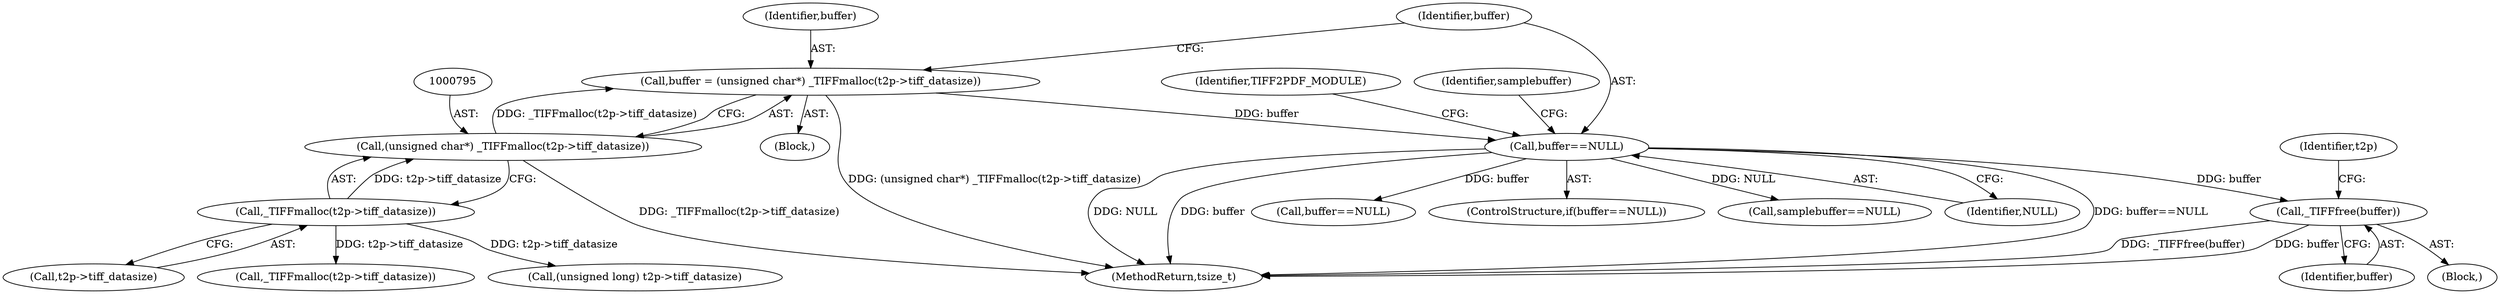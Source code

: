 digraph "0_libtiff_c7153361a4041260719b340f73f2f76@API" {
"1000901" [label="(Call,_TIFFfree(buffer))"];
"1000801" [label="(Call,buffer==NULL)"];
"1000792" [label="(Call,buffer = (unsigned char*) _TIFFmalloc(t2p->tiff_datasize))"];
"1000794" [label="(Call,(unsigned char*) _TIFFmalloc(t2p->tiff_datasize))"];
"1000796" [label="(Call,_TIFFmalloc(t2p->tiff_datasize))"];
"1000826" [label="(Call,_TIFFmalloc(t2p->tiff_datasize))"];
"1000801" [label="(Call,buffer==NULL)"];
"1000803" [label="(Identifier,NULL)"];
"1000808" [label="(Call,(unsigned long) t2p->tiff_datasize)"];
"1001530" [label="(MethodReturn,tsize_t)"];
"1000792" [label="(Call,buffer = (unsigned char*) _TIFFmalloc(t2p->tiff_datasize))"];
"1000902" [label="(Identifier,buffer)"];
"1000806" [label="(Identifier,TIFF2PDF_MODULE)"];
"1000888" [label="(Block,)"];
"1000927" [label="(Call,buffer==NULL)"];
"1000794" [label="(Call,(unsigned char*) _TIFFmalloc(t2p->tiff_datasize))"];
"1000901" [label="(Call,_TIFFfree(buffer))"];
"1000797" [label="(Call,t2p->tiff_datasize)"];
"1000793" [label="(Identifier,buffer)"];
"1000800" [label="(ControlStructure,if(buffer==NULL))"];
"1000823" [label="(Identifier,samplebuffer)"];
"1000776" [label="(Block,)"];
"1000802" [label="(Identifier,buffer)"];
"1000905" [label="(Identifier,t2p)"];
"1000831" [label="(Call,samplebuffer==NULL)"];
"1000796" [label="(Call,_TIFFmalloc(t2p->tiff_datasize))"];
"1000901" -> "1000888"  [label="AST: "];
"1000901" -> "1000902"  [label="CFG: "];
"1000902" -> "1000901"  [label="AST: "];
"1000905" -> "1000901"  [label="CFG: "];
"1000901" -> "1001530"  [label="DDG: buffer"];
"1000901" -> "1001530"  [label="DDG: _TIFFfree(buffer)"];
"1000801" -> "1000901"  [label="DDG: buffer"];
"1000801" -> "1000800"  [label="AST: "];
"1000801" -> "1000803"  [label="CFG: "];
"1000802" -> "1000801"  [label="AST: "];
"1000803" -> "1000801"  [label="AST: "];
"1000806" -> "1000801"  [label="CFG: "];
"1000823" -> "1000801"  [label="CFG: "];
"1000801" -> "1001530"  [label="DDG: NULL"];
"1000801" -> "1001530"  [label="DDG: buffer"];
"1000801" -> "1001530"  [label="DDG: buffer==NULL"];
"1000792" -> "1000801"  [label="DDG: buffer"];
"1000801" -> "1000831"  [label="DDG: NULL"];
"1000801" -> "1000927"  [label="DDG: buffer"];
"1000792" -> "1000776"  [label="AST: "];
"1000792" -> "1000794"  [label="CFG: "];
"1000793" -> "1000792"  [label="AST: "];
"1000794" -> "1000792"  [label="AST: "];
"1000802" -> "1000792"  [label="CFG: "];
"1000792" -> "1001530"  [label="DDG: (unsigned char*) _TIFFmalloc(t2p->tiff_datasize)"];
"1000794" -> "1000792"  [label="DDG: _TIFFmalloc(t2p->tiff_datasize)"];
"1000794" -> "1000796"  [label="CFG: "];
"1000795" -> "1000794"  [label="AST: "];
"1000796" -> "1000794"  [label="AST: "];
"1000794" -> "1001530"  [label="DDG: _TIFFmalloc(t2p->tiff_datasize)"];
"1000796" -> "1000794"  [label="DDG: t2p->tiff_datasize"];
"1000796" -> "1000797"  [label="CFG: "];
"1000797" -> "1000796"  [label="AST: "];
"1000796" -> "1000808"  [label="DDG: t2p->tiff_datasize"];
"1000796" -> "1000826"  [label="DDG: t2p->tiff_datasize"];
}
